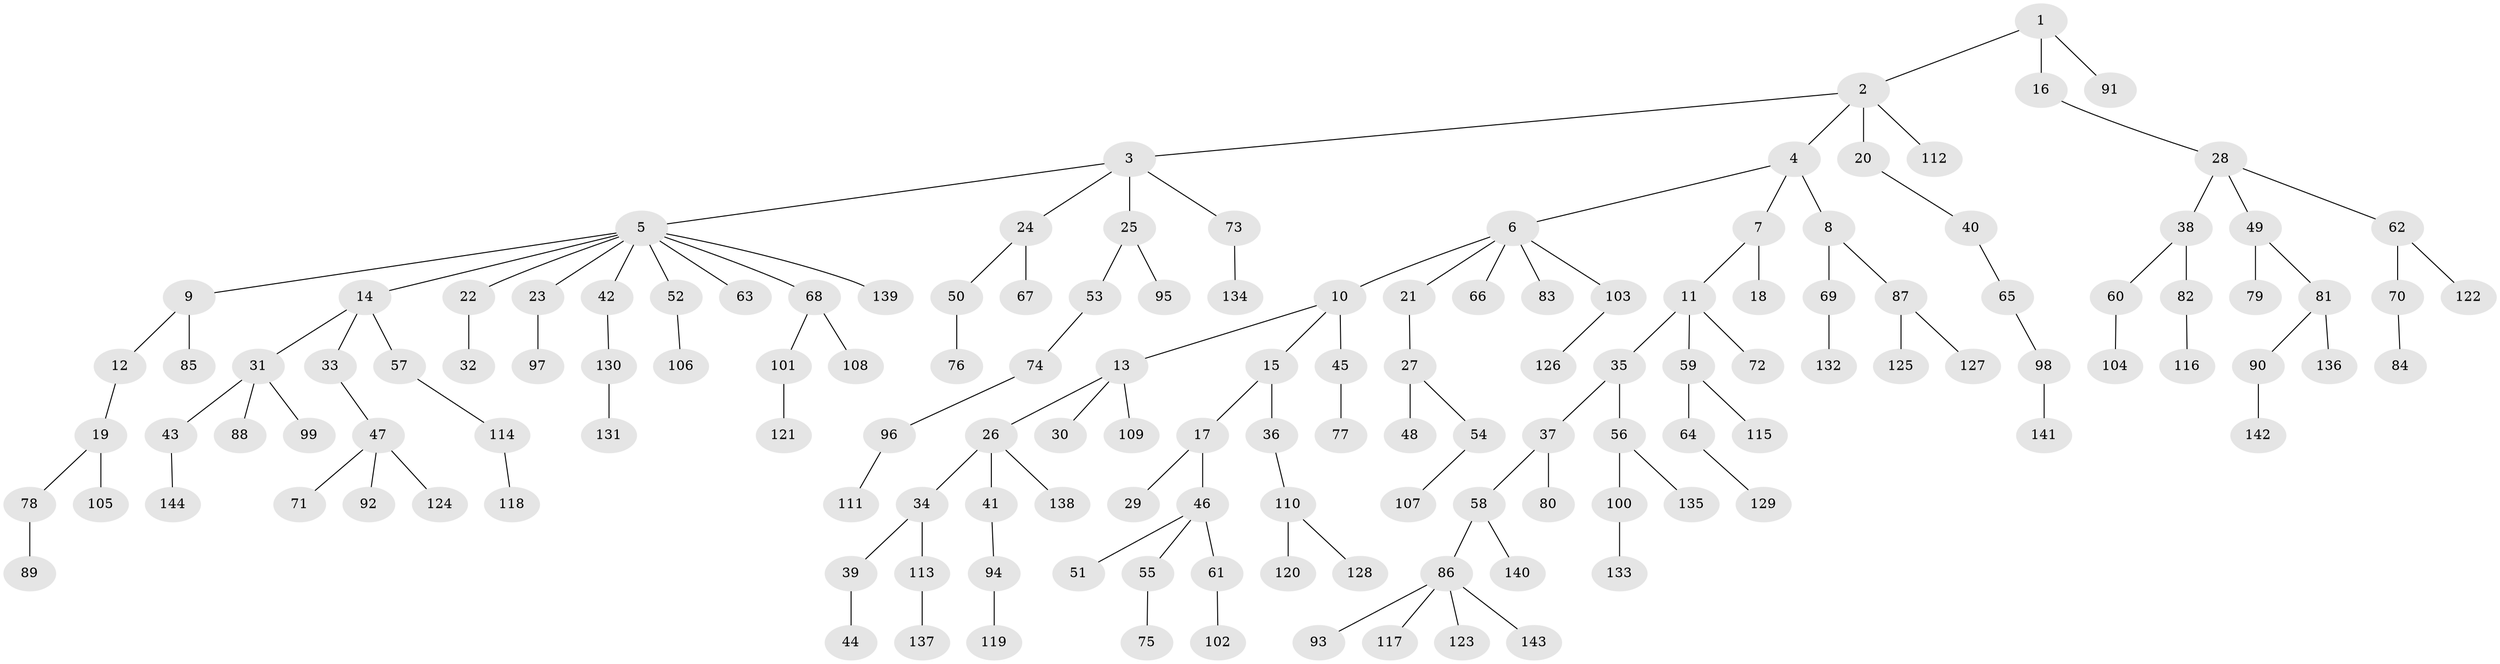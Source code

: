 // Generated by graph-tools (version 1.1) at 2025/50/03/09/25 03:50:20]
// undirected, 144 vertices, 143 edges
graph export_dot {
graph [start="1"]
  node [color=gray90,style=filled];
  1;
  2;
  3;
  4;
  5;
  6;
  7;
  8;
  9;
  10;
  11;
  12;
  13;
  14;
  15;
  16;
  17;
  18;
  19;
  20;
  21;
  22;
  23;
  24;
  25;
  26;
  27;
  28;
  29;
  30;
  31;
  32;
  33;
  34;
  35;
  36;
  37;
  38;
  39;
  40;
  41;
  42;
  43;
  44;
  45;
  46;
  47;
  48;
  49;
  50;
  51;
  52;
  53;
  54;
  55;
  56;
  57;
  58;
  59;
  60;
  61;
  62;
  63;
  64;
  65;
  66;
  67;
  68;
  69;
  70;
  71;
  72;
  73;
  74;
  75;
  76;
  77;
  78;
  79;
  80;
  81;
  82;
  83;
  84;
  85;
  86;
  87;
  88;
  89;
  90;
  91;
  92;
  93;
  94;
  95;
  96;
  97;
  98;
  99;
  100;
  101;
  102;
  103;
  104;
  105;
  106;
  107;
  108;
  109;
  110;
  111;
  112;
  113;
  114;
  115;
  116;
  117;
  118;
  119;
  120;
  121;
  122;
  123;
  124;
  125;
  126;
  127;
  128;
  129;
  130;
  131;
  132;
  133;
  134;
  135;
  136;
  137;
  138;
  139;
  140;
  141;
  142;
  143;
  144;
  1 -- 2;
  1 -- 16;
  1 -- 91;
  2 -- 3;
  2 -- 4;
  2 -- 20;
  2 -- 112;
  3 -- 5;
  3 -- 24;
  3 -- 25;
  3 -- 73;
  4 -- 6;
  4 -- 7;
  4 -- 8;
  5 -- 9;
  5 -- 14;
  5 -- 22;
  5 -- 23;
  5 -- 42;
  5 -- 52;
  5 -- 63;
  5 -- 68;
  5 -- 139;
  6 -- 10;
  6 -- 21;
  6 -- 66;
  6 -- 83;
  6 -- 103;
  7 -- 11;
  7 -- 18;
  8 -- 69;
  8 -- 87;
  9 -- 12;
  9 -- 85;
  10 -- 13;
  10 -- 15;
  10 -- 45;
  11 -- 35;
  11 -- 59;
  11 -- 72;
  12 -- 19;
  13 -- 26;
  13 -- 30;
  13 -- 109;
  14 -- 31;
  14 -- 33;
  14 -- 57;
  15 -- 17;
  15 -- 36;
  16 -- 28;
  17 -- 29;
  17 -- 46;
  19 -- 78;
  19 -- 105;
  20 -- 40;
  21 -- 27;
  22 -- 32;
  23 -- 97;
  24 -- 50;
  24 -- 67;
  25 -- 53;
  25 -- 95;
  26 -- 34;
  26 -- 41;
  26 -- 138;
  27 -- 48;
  27 -- 54;
  28 -- 38;
  28 -- 49;
  28 -- 62;
  31 -- 43;
  31 -- 88;
  31 -- 99;
  33 -- 47;
  34 -- 39;
  34 -- 113;
  35 -- 37;
  35 -- 56;
  36 -- 110;
  37 -- 58;
  37 -- 80;
  38 -- 60;
  38 -- 82;
  39 -- 44;
  40 -- 65;
  41 -- 94;
  42 -- 130;
  43 -- 144;
  45 -- 77;
  46 -- 51;
  46 -- 55;
  46 -- 61;
  47 -- 71;
  47 -- 92;
  47 -- 124;
  49 -- 79;
  49 -- 81;
  50 -- 76;
  52 -- 106;
  53 -- 74;
  54 -- 107;
  55 -- 75;
  56 -- 100;
  56 -- 135;
  57 -- 114;
  58 -- 86;
  58 -- 140;
  59 -- 64;
  59 -- 115;
  60 -- 104;
  61 -- 102;
  62 -- 70;
  62 -- 122;
  64 -- 129;
  65 -- 98;
  68 -- 101;
  68 -- 108;
  69 -- 132;
  70 -- 84;
  73 -- 134;
  74 -- 96;
  78 -- 89;
  81 -- 90;
  81 -- 136;
  82 -- 116;
  86 -- 93;
  86 -- 117;
  86 -- 123;
  86 -- 143;
  87 -- 125;
  87 -- 127;
  90 -- 142;
  94 -- 119;
  96 -- 111;
  98 -- 141;
  100 -- 133;
  101 -- 121;
  103 -- 126;
  110 -- 120;
  110 -- 128;
  113 -- 137;
  114 -- 118;
  130 -- 131;
}
